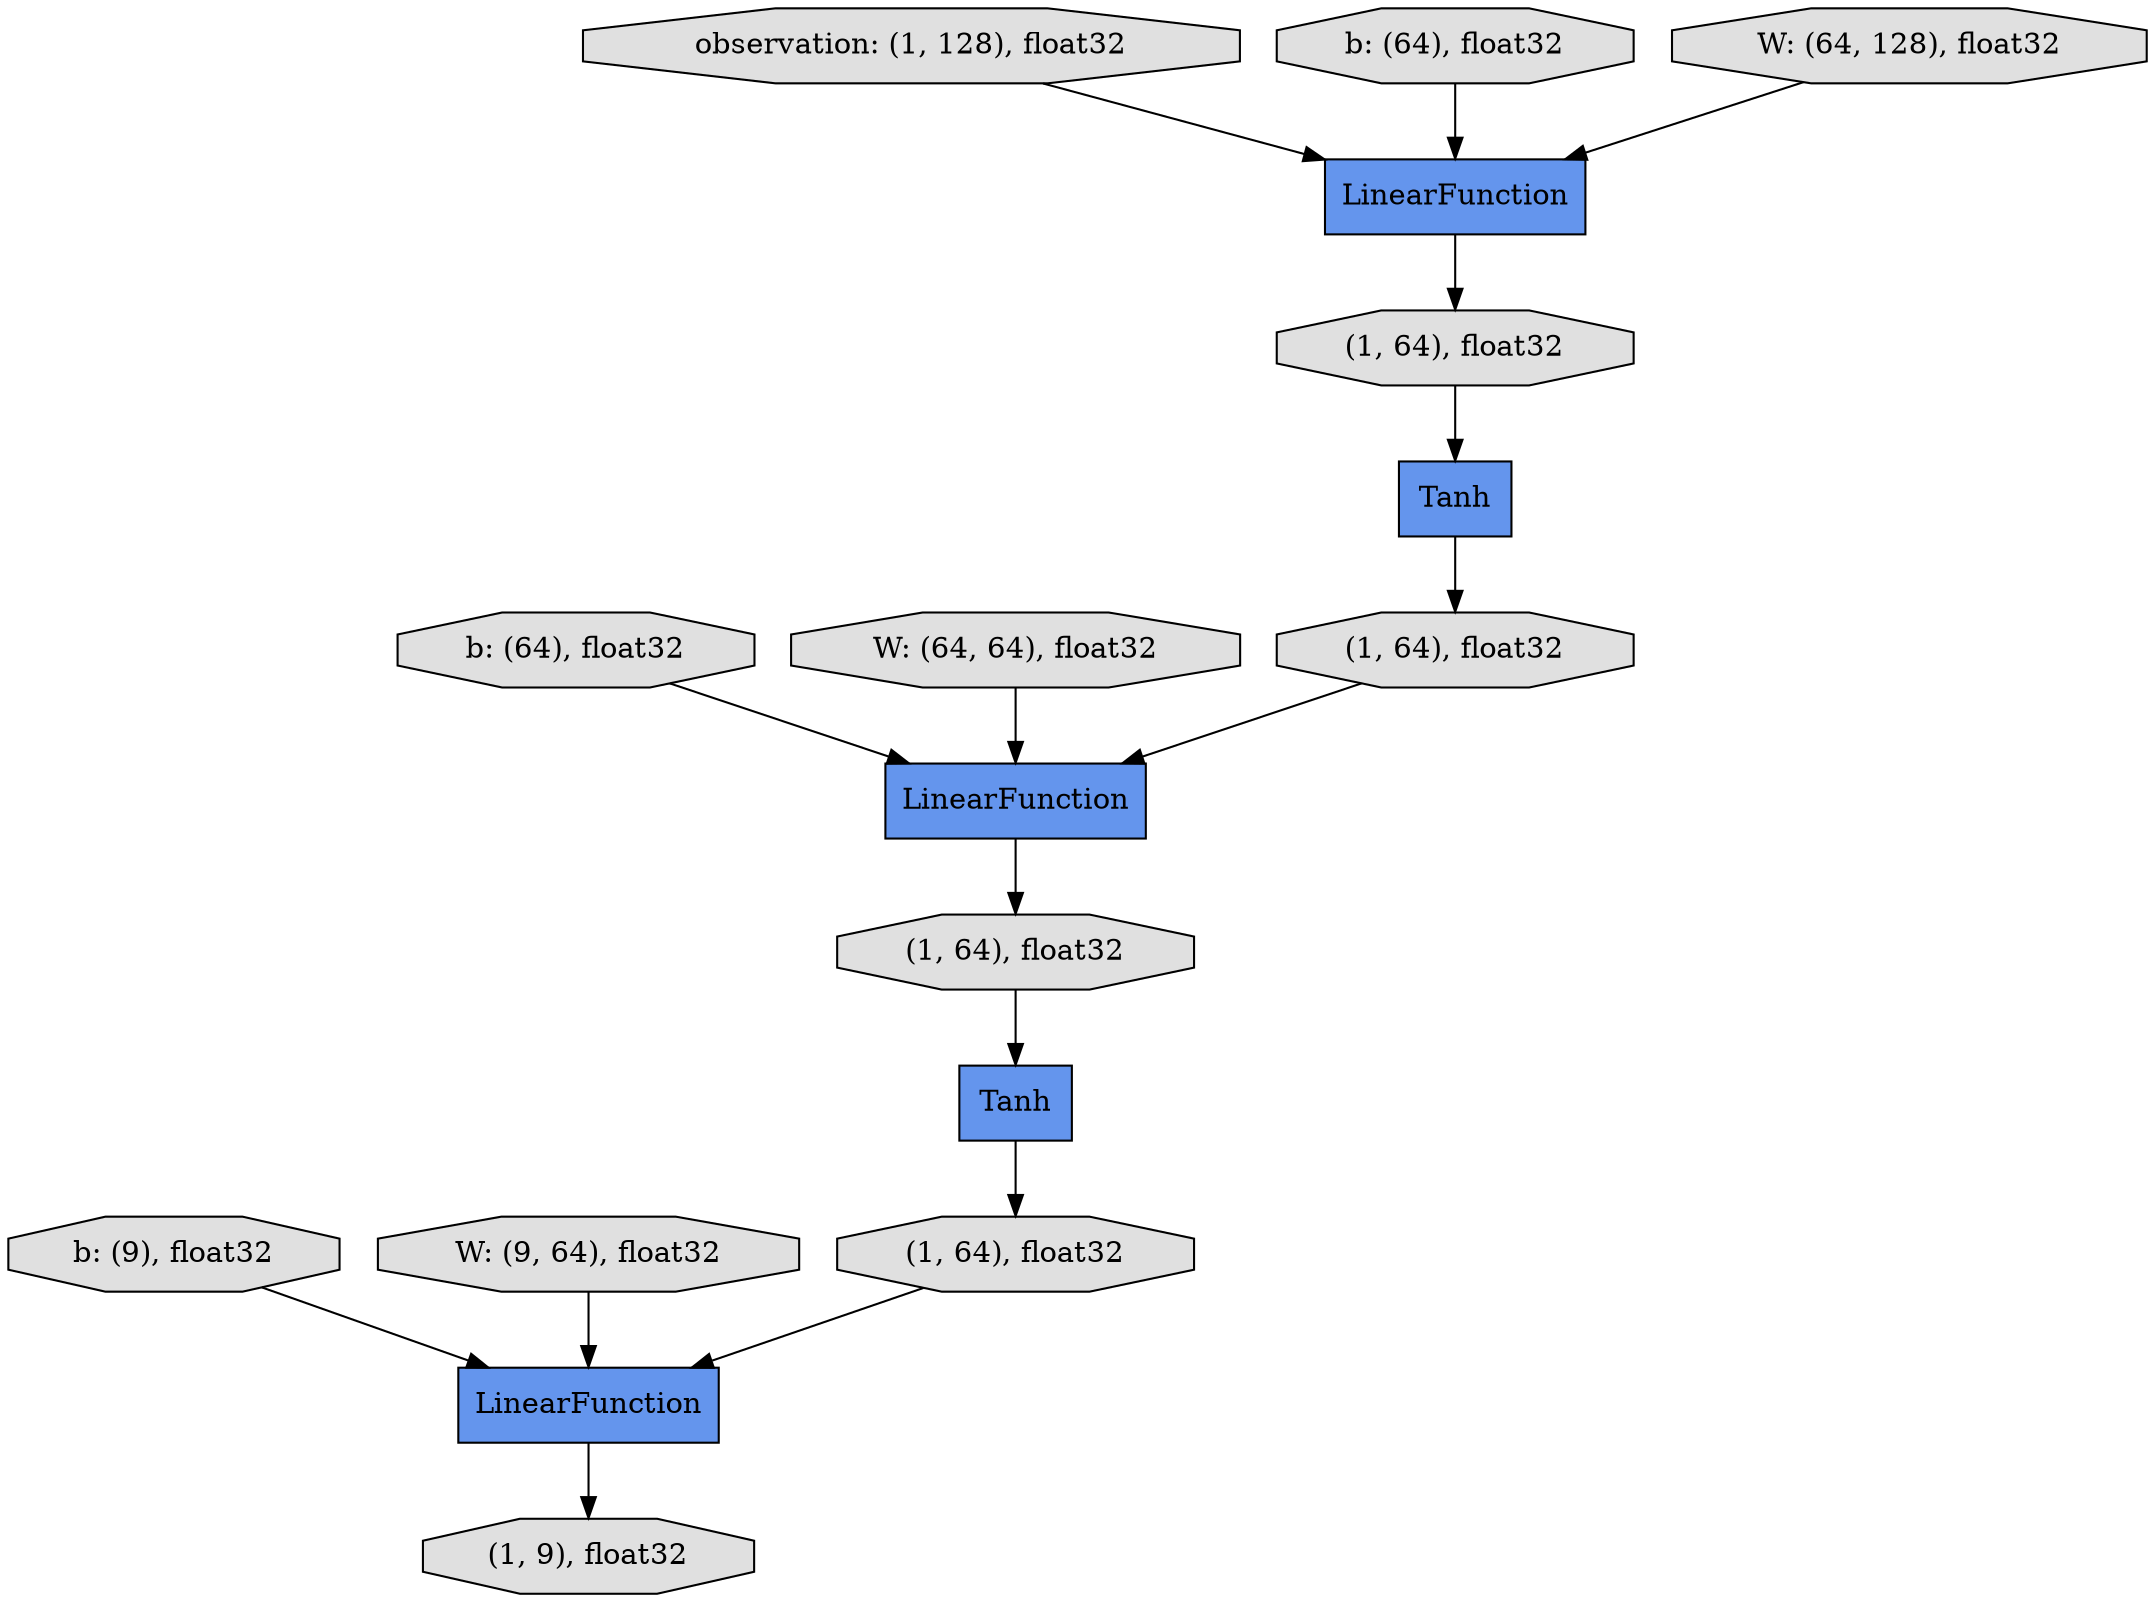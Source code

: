 digraph graphname{rankdir=TB;140638804935736 [fillcolor="#6495ED",shape="record",style="filled",label="LinearFunction"];140638986443744 [fillcolor="#E0E0E0",shape="octagon",style="filled",label="b: (9), float32"];140638804893256 [fillcolor="#E0E0E0",shape="octagon",style="filled",label="observation: (1, 128), float32"];140638986442848 [fillcolor="#E0E0E0",shape="octagon",style="filled",label="b: (64), float32"];140638986357616 [fillcolor="#E0E0E0",shape="octagon",style="filled",label="b: (64), float32"];140638804936352 [fillcolor="#E0E0E0",shape="octagon",style="filled",label="(1, 64), float32"];140638804935344 [fillcolor="#E0E0E0",shape="octagon",style="filled",label="(1, 64), float32"];140638986442512 [fillcolor="#E0E0E0",shape="octagon",style="filled",label="W: (64, 64), float32"];140638804935512 [fillcolor="#E0E0E0",shape="octagon",style="filled",label="(1, 64), float32"];140638804935008 [fillcolor="#6495ED",shape="record",style="filled",label="LinearFunction"];140637705081800 [fillcolor="#E0E0E0",shape="octagon",style="filled",label="W: (64, 128), float32"];140638804936576 [fillcolor="#E0E0E0",shape="octagon",style="filled",label="(1, 9), float32"];140638804935064 [fillcolor="#6495ED",shape="record",style="filled",label="LinearFunction"];140638804936072 [fillcolor="#6495ED",shape="record",style="filled",label="Tanh"];140638804935624 [fillcolor="#6495ED",shape="record",style="filled",label="Tanh"];140638986443240 [fillcolor="#E0E0E0",shape="octagon",style="filled",label="W: (9, 64), float32"];140638804936184 [fillcolor="#E0E0E0",shape="octagon",style="filled",label="(1, 64), float32"];140638804935064 -> 140638804935344;140638804935008 -> 140638804936576;140638804935344 -> 140638804935624;140638986443744 -> 140638804935008;140638986443240 -> 140638804935008;140638804935736 -> 140638804936184;140638804935512 -> 140638804935736;140638986442512 -> 140638804935736;140638804936184 -> 140638804936072;140638986442848 -> 140638804935736;140638804935624 -> 140638804935512;140638804893256 -> 140638804935064;140638804936352 -> 140638804935008;140637705081800 -> 140638804935064;140638804936072 -> 140638804936352;140638986357616 -> 140638804935064;}